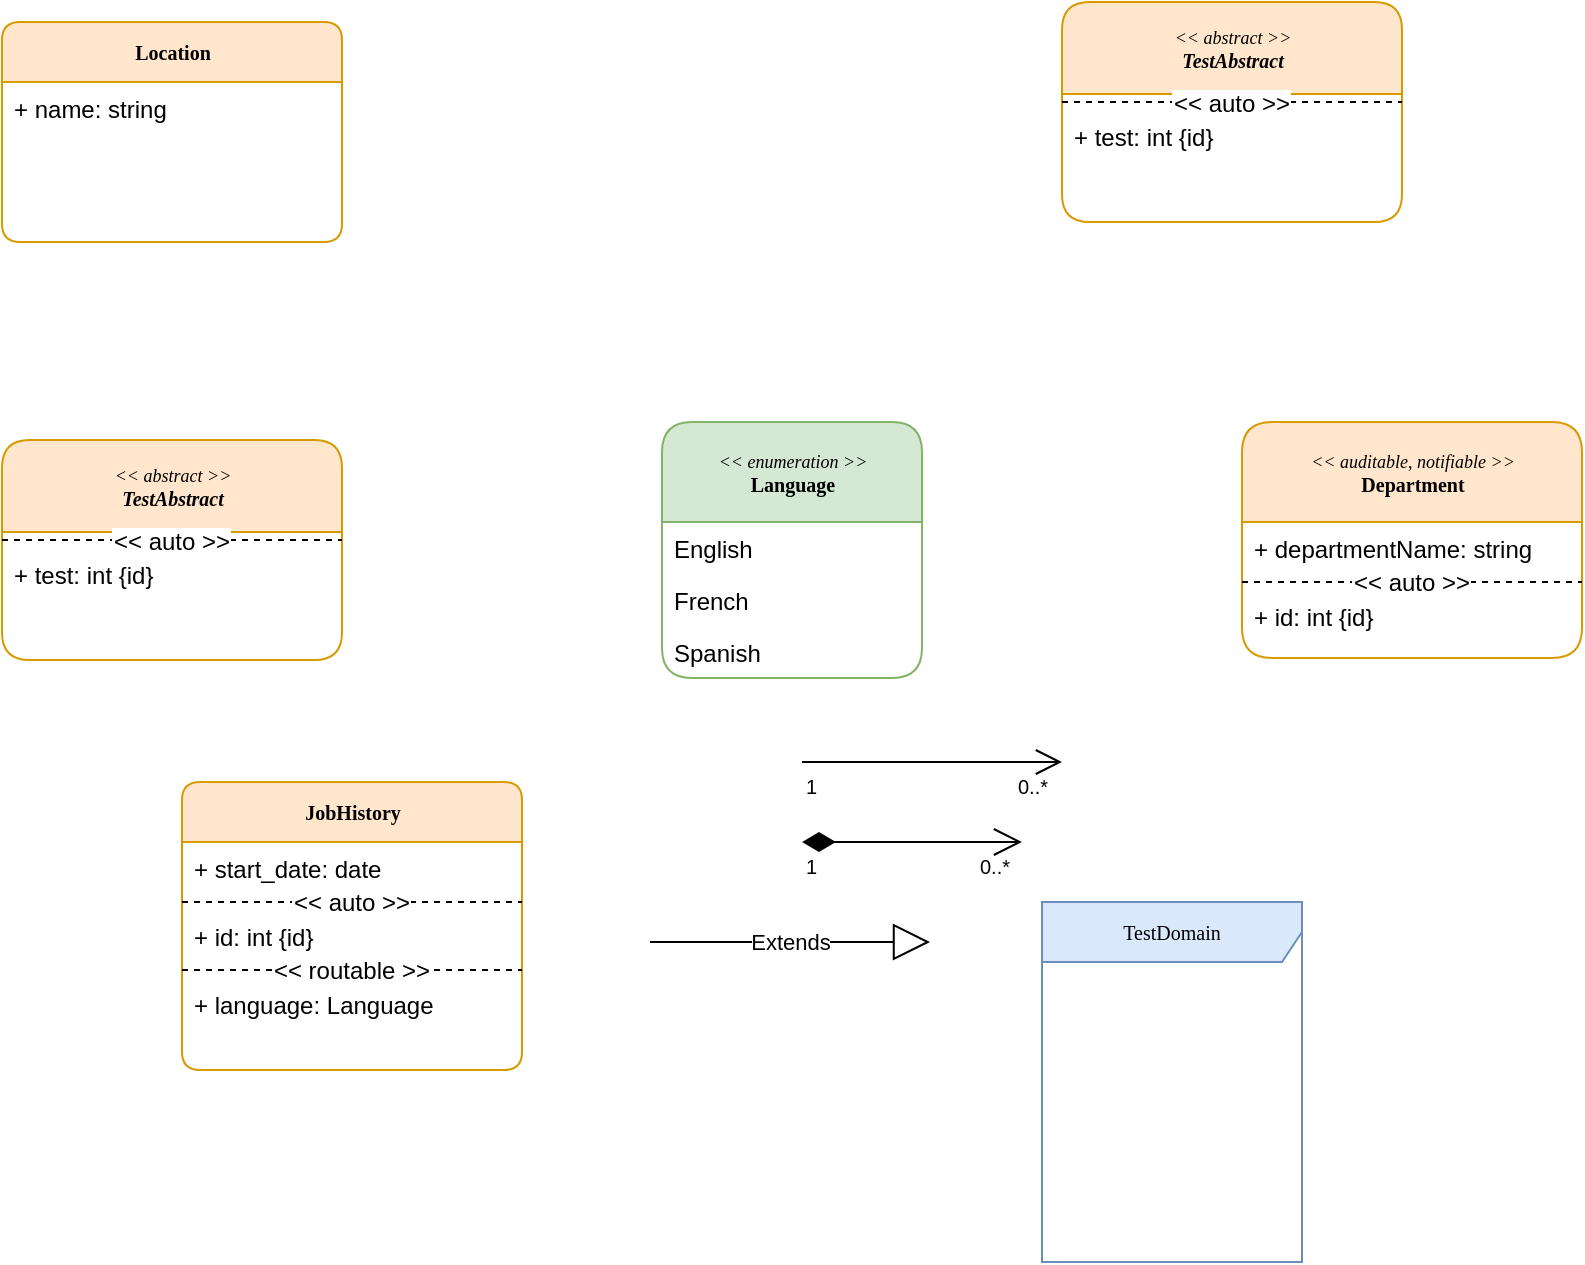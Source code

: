 <mxfile version="20.7.4" type="github"><diagram id="vBCfDJhNRyQ0OMhChbJ4" name="Page-1"><mxGraphModel dx="1414" dy="636" grid="1" gridSize="10" guides="1" tooltips="1" connect="1" arrows="1" fold="1" page="1" pageScale="1" pageWidth="827" pageHeight="1169" math="0" shadow="0"><root><mxCell id="0"/><mxCell id="1" parent="0"/><object label="&lt;div&gt;&lt;font size=&quot;1&quot;&gt;&lt;i style=&quot;font-size: 9px&quot;&gt;&amp;lt;&amp;lt; enumeration &amp;gt;&amp;gt;&lt;/i&gt;&lt;/font&gt;&lt;br&gt;&lt;/div&gt;&lt;div&gt;&lt;b&gt;Language&lt;/b&gt;&lt;/div&gt;" UMLType="Enumeration" id="_S1cOuok5XzaKAkcI4Yo-1"><mxCell style="swimlane;html=1;fontStyle=0;childLayout=stackLayout;horizontal=1;startSize=50;fillColor=#d5e8d4;horizontalStack=0;resizeParent=1;resizeLast=0;collapsible=1;marginBottom=0;swimlaneFillColor=#ffffff;rounded=1;shadow=0;comic=0;labelBackgroundColor=none;strokeWidth=1;fontFamily=Verdana;fontSize=10;align=center;strokeColor=#82b366;arcSize=10;" vertex="1" parent="1"><mxGeometry x="350" y="270" width="130" height="128" as="geometry"><mxRectangle x="260" y="80" width="100" height="50" as="alternateBounds"/></mxGeometry></mxCell></object><mxCell id="_S1cOuok5XzaKAkcI4Yo-2" value="English" style="text;html=1;strokeColor=none;fillColor=none;align=left;verticalAlign=top;spacingLeft=4;spacingRight=4;whiteSpace=wrap;overflow=hidden;rotatable=0;points=[[0,0.5],[1,0.5]];portConstraint=eastwest;" vertex="1" parent="_S1cOuok5XzaKAkcI4Yo-1"><mxGeometry y="50" width="130" height="26" as="geometry"/></mxCell><mxCell id="_S1cOuok5XzaKAkcI4Yo-3" value="French" style="text;html=1;strokeColor=none;fillColor=none;align=left;verticalAlign=top;spacingLeft=4;spacingRight=4;whiteSpace=wrap;overflow=hidden;rotatable=0;points=[[0,0.5],[1,0.5]];portConstraint=eastwest;" vertex="1" parent="_S1cOuok5XzaKAkcI4Yo-1"><mxGeometry y="76" width="130" height="26" as="geometry"/></mxCell><mxCell id="_S1cOuok5XzaKAkcI4Yo-4" value="Spanish" style="text;html=1;strokeColor=none;fillColor=none;align=left;verticalAlign=top;spacingLeft=4;spacingRight=4;whiteSpace=wrap;overflow=hidden;rotatable=0;points=[[0,0.5],[1,0.5]];portConstraint=eastwest;" vertex="1" parent="_S1cOuok5XzaKAkcI4Yo-1"><mxGeometry y="102" width="130" height="26" as="geometry"/></mxCell><object label="&lt;b&gt;Location&lt;/b&gt;" UMLType="Class" id="_S1cOuok5XzaKAkcI4Yo-5"><mxCell style="swimlane;html=1;fontStyle=0;childLayout=stackLayout;horizontal=1;startSize=30;fillColor=#ffe6cc;horizontalStack=0;resizeParent=1;resizeLast=0;collapsible=1;marginBottom=0;swimlaneFillColor=#ffffff;rounded=1;shadow=0;comic=0;labelBackgroundColor=none;strokeWidth=1;fontFamily=Verdana;fontSize=10;align=center;strokeColor=#d79b00;arcSize=10;" vertex="1" parent="1"><mxGeometry x="20" y="70" width="170" height="110" as="geometry"><mxRectangle x="260" y="80" width="100" height="50" as="alternateBounds"/></mxGeometry></mxCell></object><mxCell id="_S1cOuok5XzaKAkcI4Yo-6" value="&lt;div&gt;+ name: string&lt;/div&gt;" style="text;html=1;strokeColor=none;fillColor=none;align=left;verticalAlign=top;spacingLeft=4;spacingRight=4;whiteSpace=wrap;overflow=hidden;rotatable=0;points=[[0,0.5],[1,0.5]];portConstraint=eastwest;" vertex="1" parent="_S1cOuok5XzaKAkcI4Yo-5"><mxGeometry y="30" width="170" height="26" as="geometry"/></mxCell><object label="&lt;div&gt;&lt;i&gt;&lt;font size=&quot;1&quot;&gt;&lt;i style=&quot;font-size: 9px&quot;&gt;&amp;lt;&amp;lt; abstract &amp;gt;&amp;gt;&lt;/i&gt;&lt;/font&gt;&lt;/i&gt;&lt;/div&gt;&lt;div&gt;&lt;b&gt;&lt;i&gt;TestAbstract&lt;/i&gt;&lt;/b&gt;&lt;/div&gt;" UMLType="Class" Abstract="True" id="_S1cOuok5XzaKAkcI4Yo-7"><mxCell style="swimlane;html=1;fontStyle=0;childLayout=stackLayout;horizontal=1;startSize=46;fillColor=#ffe6cc;horizontalStack=0;resizeParent=1;resizeLast=0;collapsible=1;marginBottom=0;swimlaneFillColor=#ffffff;rounded=1;shadow=0;comic=0;labelBackgroundColor=none;strokeWidth=1;fontFamily=Verdana;fontSize=10;align=center;strokeColor=#d79b00;arcSize=10;glass=0;sketch=0;" vertex="1" parent="1"><mxGeometry x="550" y="60" width="170" height="110" as="geometry"><mxRectangle x="660" y="104" width="100" height="50" as="alternateBounds"/></mxGeometry></mxCell></object><mxCell id="_S1cOuok5XzaKAkcI4Yo-8" value="&lt;&lt; auto &gt;&gt;" style="line;strokeWidth=1;align=center;verticalAlign=middle;spacingTop=0;spacingLeft=0;spacingRight=0;rotatable=0;labelPosition=center;points=[];portConstraint=eastwest;dashed=1;verticalLabelPosition=middle;perimeterSpacing=0;part=0;spacingBottom=0;fillColor=none;labelPadding=0;" vertex="1" parent="_S1cOuok5XzaKAkcI4Yo-7"><mxGeometry y="46" width="170" height="8" as="geometry"/></mxCell><mxCell id="_S1cOuok5XzaKAkcI4Yo-9" value="&lt;div&gt;+ test: int {id}&lt;br&gt;&lt;/div&gt;" style="text;html=1;strokeColor=none;fillColor=none;align=left;verticalAlign=top;spacingLeft=4;spacingRight=4;whiteSpace=wrap;overflow=hidden;rotatable=0;points=[[0,0.5],[1,0.5]];portConstraint=eastwest;" vertex="1" parent="_S1cOuok5XzaKAkcI4Yo-7"><mxGeometry y="54" width="170" height="26" as="geometry"/></mxCell><object label="&lt;div&gt;&lt;i&gt;&lt;font size=&quot;1&quot;&gt;&lt;i style=&quot;font-size: 9px&quot;&gt;&amp;lt;&amp;lt; abstract &amp;gt;&amp;gt;&lt;/i&gt;&lt;/font&gt;&lt;/i&gt;&lt;/div&gt;&lt;div&gt;&lt;b&gt;&lt;i&gt;TestAbstract&lt;/i&gt;&lt;/b&gt;&lt;/div&gt;" UMLType="Class" Abstract="True" id="_S1cOuok5XzaKAkcI4Yo-10"><mxCell style="swimlane;html=1;fontStyle=0;childLayout=stackLayout;horizontal=1;startSize=46;fillColor=#ffe6cc;horizontalStack=0;resizeParent=1;resizeLast=0;collapsible=1;marginBottom=0;swimlaneFillColor=#ffffff;rounded=1;shadow=0;comic=0;labelBackgroundColor=none;strokeWidth=1;fontFamily=Verdana;fontSize=10;align=center;strokeColor=#d79b00;arcSize=10;glass=0;sketch=0;" vertex="1" parent="1"><mxGeometry x="20" y="279" width="170" height="110" as="geometry"><mxRectangle x="660" y="104" width="100" height="50" as="alternateBounds"/></mxGeometry></mxCell></object><mxCell id="_S1cOuok5XzaKAkcI4Yo-11" value="&lt;&lt; auto &gt;&gt;" style="line;strokeWidth=1;align=center;verticalAlign=middle;spacingTop=0;spacingLeft=0;spacingRight=0;rotatable=0;labelPosition=center;points=[];portConstraint=eastwest;dashed=1;verticalLabelPosition=middle;perimeterSpacing=0;part=0;spacingBottom=0;fillColor=none;labelPadding=0;" vertex="1" parent="_S1cOuok5XzaKAkcI4Yo-10"><mxGeometry y="46" width="170" height="8" as="geometry"/></mxCell><mxCell id="_S1cOuok5XzaKAkcI4Yo-12" value="&lt;div&gt;+ test: int {id}&lt;br&gt;&lt;/div&gt;" style="text;html=1;strokeColor=none;fillColor=none;align=left;verticalAlign=top;spacingLeft=4;spacingRight=4;whiteSpace=wrap;overflow=hidden;rotatable=0;points=[[0,0.5],[1,0.5]];portConstraint=eastwest;" vertex="1" parent="_S1cOuok5XzaKAkcI4Yo-10"><mxGeometry y="54" width="170" height="26" as="geometry"/></mxCell><object label="&lt;div&gt;&lt;font size=&quot;1&quot;&gt;&lt;i style=&quot;font-size: 9px&quot;&gt;&amp;lt;&amp;lt; auditable, notifiable &amp;gt;&amp;gt;&lt;/i&gt;&lt;/font&gt;&lt;br&gt;&lt;/div&gt;&lt;div&gt;&lt;b&gt;Department&lt;/b&gt;&lt;/div&gt;" UMLType="Class" id="_S1cOuok5XzaKAkcI4Yo-13"><mxCell style="swimlane;html=1;fontStyle=0;childLayout=stackLayout;horizontal=1;startSize=50;fillColor=#ffe6cc;horizontalStack=0;resizeParent=1;resizeLast=0;collapsible=1;marginBottom=0;swimlaneFillColor=#ffffff;rounded=1;shadow=0;comic=0;labelBackgroundColor=none;strokeWidth=1;fontFamily=Verdana;fontSize=10;align=center;strokeColor=#d79b00;arcSize=10;" vertex="1" parent="1"><mxGeometry x="640" y="270" width="170" height="118" as="geometry"><mxRectangle x="260" y="80" width="100" height="50" as="alternateBounds"/></mxGeometry></mxCell></object><mxCell id="_S1cOuok5XzaKAkcI4Yo-14" value="&lt;div&gt;+ departmentName: string&lt;/div&gt;" style="text;html=1;strokeColor=none;fillColor=none;align=left;verticalAlign=top;spacingLeft=4;spacingRight=4;whiteSpace=wrap;overflow=hidden;rotatable=0;points=[[0,0.5],[1,0.5]];portConstraint=eastwest;" vertex="1" parent="_S1cOuok5XzaKAkcI4Yo-13"><mxGeometry y="50" width="170" height="26" as="geometry"/></mxCell><mxCell id="_S1cOuok5XzaKAkcI4Yo-15" value="&lt;&lt; auto &gt;&gt;" style="line;strokeWidth=1;fillColor=none;align=center;verticalAlign=middle;spacingTop=-1;spacingLeft=0;spacingRight=0;rotatable=0;labelPosition=center;points=[];portConstraint=eastwest;dashed=1;verticalLabelPosition=middle;perimeterSpacing=1;part=0;" vertex="1" parent="_S1cOuok5XzaKAkcI4Yo-13"><mxGeometry y="76" width="170" height="8" as="geometry"/></mxCell><mxCell id="_S1cOuok5XzaKAkcI4Yo-16" value="&lt;div&gt;+ id: int {id}&lt;/div&gt;" style="text;html=1;strokeColor=none;fillColor=none;align=left;verticalAlign=top;spacingLeft=4;spacingRight=4;whiteSpace=wrap;overflow=hidden;rotatable=0;points=[[0,0.5],[1,0.5]];portConstraint=eastwest;" vertex="1" parent="_S1cOuok5XzaKAkcI4Yo-13"><mxGeometry y="84" width="170" height="26" as="geometry"/></mxCell><object label="&lt;b&gt;JobHistory&lt;/b&gt;" UMLType="Class" id="_S1cOuok5XzaKAkcI4Yo-17"><mxCell style="swimlane;html=1;fontStyle=0;childLayout=stackLayout;horizontal=1;startSize=30;fillColor=#ffe6cc;horizontalStack=0;resizeParent=1;resizeLast=0;collapsible=1;marginBottom=0;swimlaneFillColor=#ffffff;rounded=1;shadow=0;comic=0;labelBackgroundColor=none;strokeWidth=1;fontFamily=Verdana;fontSize=10;align=center;strokeColor=#d79b00;arcSize=10;" vertex="1" parent="1"><mxGeometry x="110" y="450" width="170" height="144" as="geometry"><mxRectangle x="260" y="80" width="100" height="50" as="alternateBounds"/></mxGeometry></mxCell></object><mxCell id="_S1cOuok5XzaKAkcI4Yo-18" value="&lt;div&gt;+ start_date: date&lt;br&gt;&lt;/div&gt;" style="text;html=1;strokeColor=none;fillColor=none;align=left;verticalAlign=top;spacingLeft=4;spacingRight=4;whiteSpace=wrap;overflow=hidden;rotatable=0;points=[[0,0.5],[1,0.5]];portConstraint=eastwest;" vertex="1" parent="_S1cOuok5XzaKAkcI4Yo-17"><mxGeometry y="30" width="170" height="26" as="geometry"/></mxCell><mxCell id="_S1cOuok5XzaKAkcI4Yo-19" value="&lt;&lt; auto &gt;&gt;" style="line;strokeWidth=1;fillColor=none;align=center;verticalAlign=middle;spacingTop=-1;spacingLeft=0;spacingRight=0;rotatable=0;labelPosition=center;points=[];portConstraint=eastwest;dashed=1;verticalLabelPosition=middle;perimeterSpacing=1;part=0;" vertex="1" parent="_S1cOuok5XzaKAkcI4Yo-17"><mxGeometry y="56" width="170" height="8" as="geometry"/></mxCell><mxCell id="_S1cOuok5XzaKAkcI4Yo-20" value="&lt;div&gt;+ id: int {id}&lt;/div&gt;" style="text;html=1;strokeColor=none;fillColor=none;align=left;verticalAlign=top;spacingLeft=4;spacingRight=4;whiteSpace=wrap;overflow=hidden;rotatable=0;points=[[0,0.5],[1,0.5]];portConstraint=eastwest;" vertex="1" parent="_S1cOuok5XzaKAkcI4Yo-17"><mxGeometry y="64" width="170" height="26" as="geometry"/></mxCell><mxCell id="_S1cOuok5XzaKAkcI4Yo-21" value="&lt;&lt; routable &gt;&gt;" style="line;strokeWidth=1;fillColor=none;align=center;verticalAlign=middle;spacingTop=-1;spacingLeft=0;spacingRight=0;rotatable=0;labelPosition=center;points=[];portConstraint=eastwest;dashed=1;verticalLabelPosition=middle;perimeterSpacing=1;part=0;" vertex="1" parent="_S1cOuok5XzaKAkcI4Yo-17"><mxGeometry y="90" width="170" height="8" as="geometry"/></mxCell><mxCell id="_S1cOuok5XzaKAkcI4Yo-22" value="&lt;div&gt;+ language: Language&lt;/div&gt;" style="text;html=1;strokeColor=none;fillColor=none;align=left;verticalAlign=top;spacingLeft=4;spacingRight=4;whiteSpace=wrap;overflow=hidden;rotatable=0;points=[[0,0.5],[1,0.5]];portConstraint=eastwest;" vertex="1" parent="_S1cOuok5XzaKAkcI4Yo-17"><mxGeometry y="98" width="170" height="26" as="geometry"/></mxCell><object label="" UMLType="Association" id="_S1cOuok5XzaKAkcI4Yo-23"><mxCell style="verticalAlign=bottom;html=1;endArrow=open;edgeStyle=orthogonalEdgeStyle;comic=0;endFill=0;endSize=11;rounded=0;" edge="1" parent="1"><mxGeometry relative="1" as="geometry"><mxPoint x="420" y="440" as="sourcePoint"/><mxPoint x="550" y="440" as="targetPoint"/></mxGeometry></mxCell></object><object label="1" UMLType="SourceMultiplicity" id="_S1cOuok5XzaKAkcI4Yo-24"><mxCell style="resizable=0;html=1;align=left;verticalAlign=top;labelBackgroundColor=none;fontSize=10" connectable="0" vertex="1" parent="_S1cOuok5XzaKAkcI4Yo-23"><mxGeometry x="-1" relative="1" as="geometry"/></mxCell></object><mxCell id="_S1cOuok5XzaKAkcI4Yo-25" value="" style="resizable=0;html=1;align=left;verticalAlign=bottom;labelBackgroundColor=none;fontSize=10" connectable="0" vertex="1" parent="_S1cOuok5XzaKAkcI4Yo-23"><mxGeometry x="-1" relative="1" as="geometry"/></mxCell><object label="&lt;div&gt;0..*&lt;/div&gt;" UMLType="DestinationMultiplicity" id="_S1cOuok5XzaKAkcI4Yo-26"><mxCell style="resizable=0;html=1;align=right;verticalAlign=top;labelBackgroundColor=none;fontSize=10" connectable="0" vertex="1" parent="_S1cOuok5XzaKAkcI4Yo-23"><mxGeometry x="0.9" relative="1" as="geometry"/></mxCell></object><mxCell id="_S1cOuok5XzaKAkcI4Yo-27" value="" style="resizable=0;html=1;align=right;verticalAlign=bottom;labelBackgroundColor=none;fontSize=10" connectable="0" vertex="1" parent="_S1cOuok5XzaKAkcI4Yo-23"><mxGeometry x="0.9" relative="1" as="geometry"/></mxCell><object label="Extends" UMLType="Generalization" id="_S1cOuok5XzaKAkcI4Yo-28"><mxCell style="endArrow=block;endSize=16;endFill=0;html=1;rounded=0;" edge="1" parent="1"><mxGeometry width="160" relative="1" as="geometry"><mxPoint x="344" y="530" as="sourcePoint"/><mxPoint x="484" y="530" as="targetPoint"/></mxGeometry></mxCell></object><object label="&lt;div&gt;TestDomain&lt;/div&gt;" UMLType="Package" id="_S1cOuok5XzaKAkcI4Yo-29"><mxCell style="shape=umlFrame;whiteSpace=wrap;html=1;rounded=0;shadow=0;comic=0;labelBackgroundColor=none;strokeWidth=1;fontFamily=Verdana;fontSize=10;align=center;editable=1;movable=0;width=150;height=30;dropTarget=1;container=1;recursiveResize=0;fillColor=#dae8fc;strokeColor=#6c8ebf;" vertex="1" parent="1"><mxGeometry x="540" y="510" width="130" height="180" as="geometry"><mxRectangle x="20" y="20" width="100" height="20" as="alternateBounds"/></mxGeometry></mxCell></object><object label="" UMLType="Composition" id="_S1cOuok5XzaKAkcI4Yo-30"><mxCell style="endArrow=open;html=1;endSize=12;startArrow=diamondThin;startSize=14;startFill=1;edgeStyle=orthogonalEdgeStyle;align=left;verticalAlign=bottom;rounded=0;" edge="1" parent="1"><mxGeometry relative="1" as="geometry"><mxPoint x="420" y="480" as="sourcePoint"/><mxPoint x="530" y="480" as="targetPoint"/></mxGeometry></mxCell></object><object label="1" UMLType="SourceMultiplicity" id="_S1cOuok5XzaKAkcI4Yo-31"><mxCell style="resizable=0;html=1;align=left;verticalAlign=top;labelBackgroundColor=none;fontSize=10" connectable="0" vertex="1" parent="_S1cOuok5XzaKAkcI4Yo-30"><mxGeometry x="-1" relative="1" as="geometry"/></mxCell></object><mxCell id="_S1cOuok5XzaKAkcI4Yo-32" value="" style="resizable=0;html=1;align=left;verticalAlign=bottom;labelBackgroundColor=none;fontSize=10" connectable="0" vertex="1" parent="_S1cOuok5XzaKAkcI4Yo-30"><mxGeometry x="-1" relative="1" as="geometry"/></mxCell><object label="&lt;div&gt;0..*&lt;/div&gt;" UMLType="DestinationMultiplicity" id="_S1cOuok5XzaKAkcI4Yo-33"><mxCell style="resizable=0;html=1;align=right;verticalAlign=top;labelBackgroundColor=none;fontSize=10" connectable="0" vertex="1" parent="_S1cOuok5XzaKAkcI4Yo-30"><mxGeometry x="0.9" relative="1" as="geometry"/></mxCell></object><mxCell id="_S1cOuok5XzaKAkcI4Yo-34" value="" style="resizable=0;html=1;align=right;verticalAlign=bottom;labelBackgroundColor=none;fontSize=10" connectable="0" vertex="1" parent="_S1cOuok5XzaKAkcI4Yo-30"><mxGeometry x="0.9" relative="1" as="geometry"/></mxCell></root></mxGraphModel></diagram></mxfile>